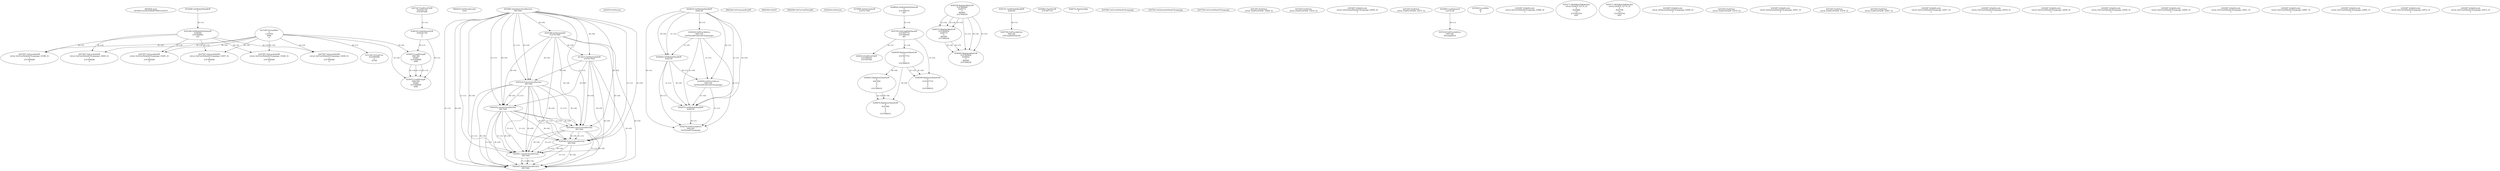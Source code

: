 // Global SCDG with merge call
digraph {
	0 [label="6850628.main
0016901ee5292d2f8e89799931d23873"]
	1 [label="4254480.GetModuleHandleW
0"]
	2 [label="6844434.SetThreadLocale
1024"]
	3 [label="4243965.InitializeCriticalSection
6917004"]
	4 [label="4243979.GetVersion
"]
	5 [label="4244018.GetModuleHandleW
4244120"]
	6 [label="4244024.GetProcAddress
9441320
GetThreadPreferredUILanguages"]
	5 -> 6 [label="(0-->1)"]
	7 [label="4244044.GetModuleHandleW
4244120"]
	5 -> 7 [label="(1-->1)"]
	5 -> 7 [label="(0-->0)"]
	6 -> 7 [label="(1-->0)"]
	8 [label="4244050.GetProcAddress
9441320
SetThreadPreferredUILanguages"]
	5 -> 8 [label="(0-->1)"]
	6 -> 8 [label="(1-->1)"]
	7 -> 8 [label="(0-->1)"]
	9 [label="4244070.GetModuleHandleW
4244120"]
	5 -> 9 [label="(1-->1)"]
	7 -> 9 [label="(1-->1)"]
	5 -> 9 [label="(0-->0)"]
	6 -> 9 [label="(1-->0)"]
	7 -> 9 [label="(0-->0)"]
	8 -> 9 [label="(1-->0)"]
	10 [label="4244076.GetProcAddress
9441320
GetThreadUILanguage"]
	5 -> 10 [label="(0-->1)"]
	6 -> 10 [label="(1-->1)"]
	7 -> 10 [label="(0-->1)"]
	8 -> 10 [label="(1-->1)"]
	9 -> 10 [label="(0-->1)"]
	11 [label="4250188.GetSystemInfo
2147417660"]
	3 -> 11 [label="(0-->0)"]
	12 [label="6844540.GetCommandLineW
"]
	13 [label="4214413.GetStartupInfoW
2147417624"]
	3 -> 13 [label="(0-->0)"]
	11 -> 13 [label="(0-->0)"]
	14 [label="6844560.GetACP
"]
	15 [label="6844580.GetCurrentThreadId
"]
	16 [label="4250204.GetVersion
"]
	17 [label="4276690.GetVersionExW
2147417420"]
	18 [label="4243306.GetModuleFileNameW
4194304
2147408904
522"]
	1 -> 18 [label="(0-->1)"]
	19 [label="4248064.GetModuleFileNameW
0
2147408370
261"]
	20 [label="4215383.VirtualAlloc
0
1310704
4096
4"]
	21 [label="4246338.RegOpenKeyExW
2147483649
4246772
0
983065
2147408236"]
	22 [label="4245741.GetModuleHandleW
4246160"]
	23 [label="4245758.GetProcAddress
9441320
GetLongPathNameW"]
	22 -> 23 [label="(0-->1)"]
	24 [label="4245785.GetLongPathNameW
2147407710
2147406542
261"]
	19 -> 24 [label="(3-->3)"]
	25 [label="4245683.CharNextW
2147407716"]
	26 [label="4246014.FindFirstFileW
2147406542
2147407064"]
	24 -> 26 [label="(2-->1)"]
	27 [label="4246556.RegQueryValueExW
0
2147407710
0
0
0
2147408232"]
	24 -> 27 [label="(1-->2)"]
	28 [label="4246635.RegQueryValueExW
0
4247000
0
0
0
2147408232"]
	27 -> 28 [label="(6-->6)"]
	29 [label="4246676.RegQueryValueExW
0
4247000
0
0
0
2147408232"]
	28 -> 29 [label="(2-->2)"]
	27 -> 29 [label="(6-->6)"]
	28 -> 29 [label="(6-->6)"]
	30 [label="4246722.RegCloseKey
0"]
	31 [label="4247883.GetUserDefaultUILanguage
"]
	32 [label="4245418.EnterCriticalSection
6917004"]
	3 -> 32 [label="(1-->1)"]
	3 -> 32 [label="(0-->0)"]
	11 -> 32 [label="(0-->0)"]
	13 -> 32 [label="(0-->0)"]
	33 [label="4245454.LeaveCriticalSection
6917004"]
	3 -> 33 [label="(1-->1)"]
	32 -> 33 [label="(1-->1)"]
	3 -> 33 [label="(0-->0)"]
	11 -> 33 [label="(0-->0)"]
	13 -> 33 [label="(0-->0)"]
	32 -> 33 [label="(0-->0)"]
	34 [label="4247923.GetSystemDefaultUILanguage
"]
	35 [label="4247558.GetUserDefaultUILanguage
"]
	36 [label="4247567.GetLocaleInfoW
retval_GetUserDefaultUILanguage_33399_32
3
2147408268
4"]
	18 -> 36 [label="(0-->2)"]
	20 -> 36 [label="(4-->4)"]
	37 [label="4247247.FindFirstFileW
3224341740
2147407640"]
	38 [label="4247263.FindClose
retval_FindFirstFileW_33409_32"]
	39 [label="4248145.LoadLibraryExW
3224341740
0
2"]
	37 -> 39 [label="(1-->1)"]
	40 [label="4250073.LoadStringW
9441340
65485
2147409468
4096"]
	39 -> 40 [label="(0-->1)"]
	20 -> 40 [label="(3-->4)"]
	41 [label="4247567.GetLocaleInfoW
retval_GetUserDefaultUILanguage_33400_32
3
2147408268
4"]
	18 -> 41 [label="(0-->2)"]
	20 -> 41 [label="(4-->4)"]
	42 [label="4247263.FindClose
retval_FindFirstFileW_33410_32"]
	43 [label="4246372.RegOpenKeyExW
2147483650
4246772
0
983065
2147408236"]
	21 -> 43 [label="(2-->2)"]
	21 -> 43 [label="(4-->4)"]
	21 -> 43 [label="(5-->5)"]
	44 [label="4246402.RegOpenKeyExW
2147483649
4246832
0
983065
2147408236"]
	21 -> 44 [label="(1-->1)"]
	21 -> 44 [label="(4-->4)"]
	43 -> 44 [label="(4-->4)"]
	21 -> 44 [label="(5-->5)"]
	43 -> 44 [label="(5-->5)"]
	45 [label="4246599.RegQueryValueExW
0
2147407710
0
0
0
2147408232"]
	24 -> 45 [label="(1-->2)"]
	27 -> 45 [label="(2-->2)"]
	27 -> 45 [label="(6-->6)"]
	46 [label="4245469.LeaveCriticalSection
6917004"]
	3 -> 46 [label="(1-->1)"]
	32 -> 46 [label="(1-->1)"]
	33 -> 46 [label="(1-->1)"]
	3 -> 46 [label="(0-->0)"]
	11 -> 46 [label="(0-->0)"]
	13 -> 46 [label="(0-->0)"]
	32 -> 46 [label="(0-->0)"]
	33 -> 46 [label="(0-->0)"]
	47 [label="4245487.IsValidLocale
retval_GetSystemDefaultUILanguage_32950_32
2"]
	48 [label="4245580.EnterCriticalSection
6917004"]
	3 -> 48 [label="(1-->1)"]
	32 -> 48 [label="(1-->1)"]
	33 -> 48 [label="(1-->1)"]
	46 -> 48 [label="(1-->1)"]
	3 -> 48 [label="(0-->0)"]
	11 -> 48 [label="(0-->0)"]
	13 -> 48 [label="(0-->0)"]
	32 -> 48 [label="(0-->0)"]
	33 -> 48 [label="(0-->0)"]
	46 -> 48 [label="(0-->0)"]
	49 [label="4245621.LeaveCriticalSection
6917004"]
	3 -> 49 [label="(1-->1)"]
	32 -> 49 [label="(1-->1)"]
	33 -> 49 [label="(1-->1)"]
	46 -> 49 [label="(1-->1)"]
	48 -> 49 [label="(1-->1)"]
	3 -> 49 [label="(0-->0)"]
	11 -> 49 [label="(0-->0)"]
	13 -> 49 [label="(0-->0)"]
	32 -> 49 [label="(0-->0)"]
	33 -> 49 [label="(0-->0)"]
	46 -> 49 [label="(0-->0)"]
	48 -> 49 [label="(0-->0)"]
	50 [label="4247567.GetLocaleInfoW
retval_GetUserDefaultUILanguage_33265_32
3
2147408268
4"]
	18 -> 50 [label="(0-->2)"]
	20 -> 50 [label="(4-->4)"]
	51 [label="4247263.FindClose
retval_FindFirstFileW_33275_32"]
	52 [label="4250073.LoadStringW
9441340
65484
2147409468
4096"]
	39 -> 52 [label="(0-->1)"]
	40 -> 52 [label="(1-->1)"]
	40 -> 52 [label="(3-->3)"]
	20 -> 52 [label="(3-->4)"]
	40 -> 52 [label="(4-->4)"]
	53 [label="4254893.LoadLibraryA
user32.dll"]
	54 [label="4255003.LocalAlloc
64
8"]
	55 [label="4255148.GetProcAddress
9441344
MessageBoxA"]
	53 -> 55 [label="(0-->1)"]
	56 [label="4244205.DeleteCriticalSection
6917004"]
	3 -> 56 [label="(1-->1)"]
	32 -> 56 [label="(1-->1)"]
	33 -> 56 [label="(1-->1)"]
	46 -> 56 [label="(1-->1)"]
	48 -> 56 [label="(1-->1)"]
	49 -> 56 [label="(1-->1)"]
	3 -> 56 [label="(0-->0)"]
	11 -> 56 [label="(0-->0)"]
	13 -> 56 [label="(0-->0)"]
	32 -> 56 [label="(0-->0)"]
	33 -> 56 [label="(0-->0)"]
	46 -> 56 [label="(0-->0)"]
	48 -> 56 [label="(0-->0)"]
	49 -> 56 [label="(0-->0)"]
	57 [label="4221262.VirtualFree
3223060480
0
32768"]
	20 -> 57 [label="(0-->1)"]
	58 [label="4245487.IsValidLocale
retval_GetUserDefaultUILanguage_32894_32
2"]
	59 [label="4250171.MultiByteToWideChar
retval_GetACP_32774_32
0
4243868
10
2147403704
2047"]
	60 [label="4250171.MultiByteToWideChar
retval_GetACP_32774_32
0
4243784
10
2147403704
2047"]
	61 [label="4245487.IsValidLocale
retval_GetSystemDefaultUILanguage_32949_32
2"]
	62 [label="4247567.GetLocaleInfoW
retval_GetUserDefaultUILanguage_33264_32
3
2147408268
4"]
	18 -> 62 [label="(0-->2)"]
	20 -> 62 [label="(4-->4)"]
	63 [label="4247263.FindClose
retval_FindFirstFileW_33274_32"]
	64 [label="4245487.IsValidLocale
retval_GetSystemDefaultUILanguage_32951_32
2"]
	65 [label="4247567.GetLocaleInfoW
retval_GetUserDefaultUILanguage_33266_32
3
2147408268
4"]
	18 -> 65 [label="(0-->2)"]
	20 -> 65 [label="(4-->4)"]
	66 [label="4247263.FindClose
retval_FindFirstFileW_33276_32"]
	67 [label="4247567.GetLocaleInfoW
retval_GetUserDefaultUILanguage_33397_32
3
2147408268
4"]
	18 -> 67 [label="(0-->2)"]
	20 -> 67 [label="(4-->4)"]
	68 [label="4247263.FindClose
retval_FindFirstFileW_33407_32"]
	69 [label="4245487.IsValidLocale
retval_GetUserDefaultUILanguage_32917_32
2"]
	70 [label="4245487.IsValidLocale
retval_GetUserDefaultUILanguage_32918_32
2"]
	71 [label="4245487.IsValidLocale
retval_GetUserDefaultUILanguage_32938_32
2"]
	72 [label="4245487.IsValidLocale
retval_GetUserDefaultUILanguage_32939_32
2"]
	73 [label="4245487.IsValidLocale
retval_GetUserDefaultUILanguage_32940_32
2"]
	74 [label="4245487.IsValidLocale
retval_GetUserDefaultUILanguage_32941_32
2"]
	75 [label="4245487.IsValidLocale
retval_GetUserDefaultUILanguage_32887_32
2"]
	76 [label="4245487.IsValidLocale
retval_GetUserDefaultUILanguage_32895_32
2"]
	77 [label="4245487.IsValidLocale
retval_GetUserDefaultUILanguage_32914_32
2"]
	78 [label="4245487.IsValidLocale
retval_GetUserDefaultUILanguage_32915_32
2"]
}
